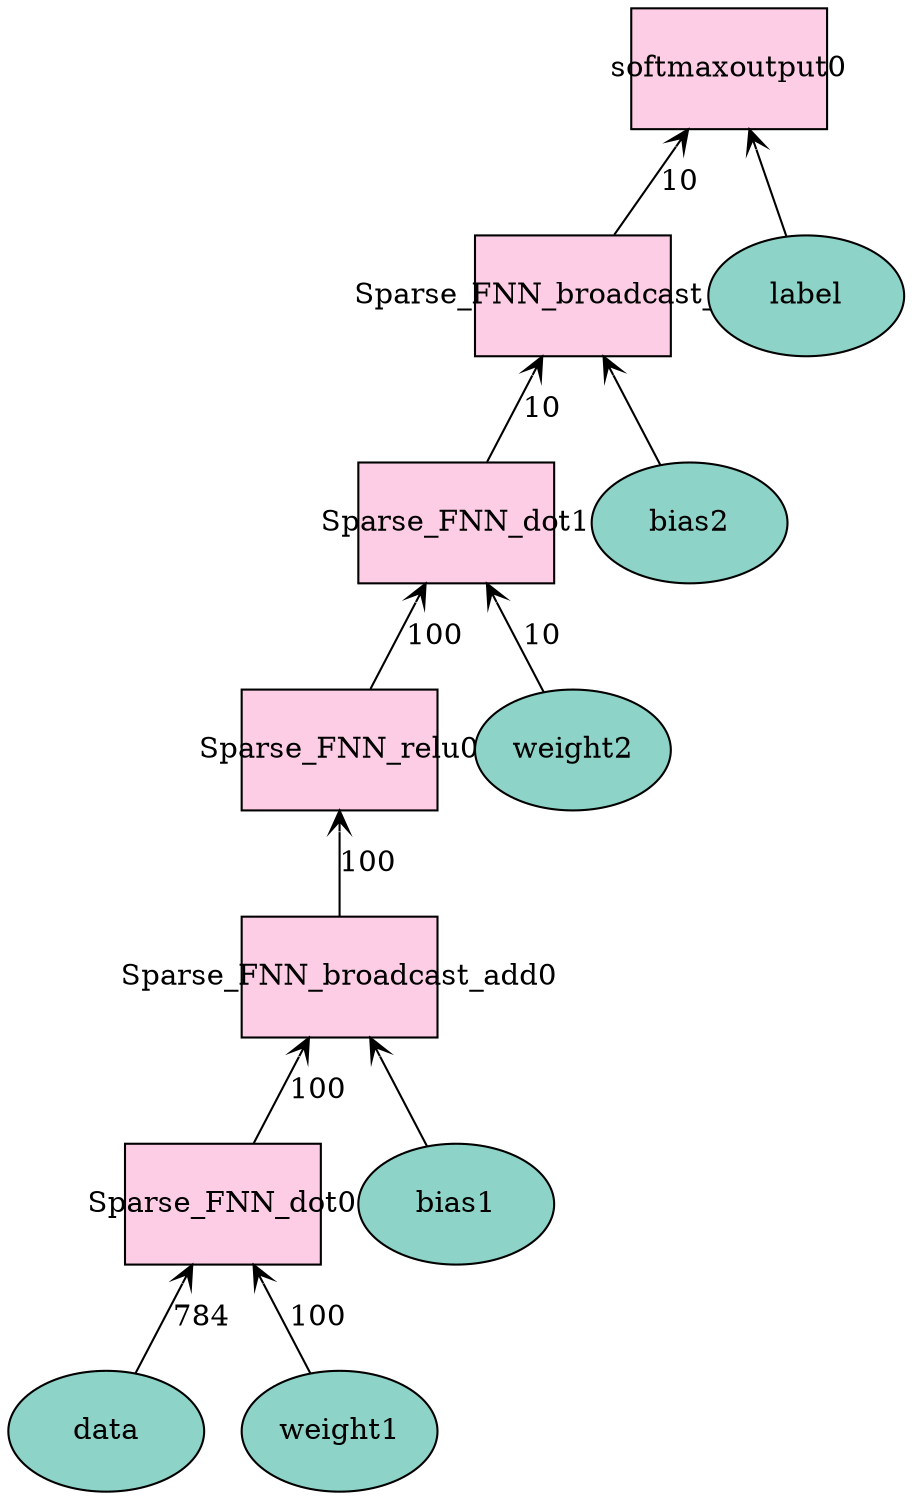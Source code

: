 digraph plot {
	data [label=data fillcolor="#8dd3c7" fixedsize=true height=0.8034 shape=oval style=filled width=1.3]
	weight1 [label=weight1 fillcolor="#8dd3c7" fixedsize=true height=0.8034 shape=oval style=filled width=1.3]
	Sparse_FNN_dot0 [label=Sparse_FNN_dot0 fillcolor="#fccde5" fixedsize=true height=0.8034 shape=box style=filled width=1.3]
	bias1 [label=bias1 fillcolor="#8dd3c7" fixedsize=true height=0.8034 shape=oval style=filled width=1.3]
	Sparse_FNN_broadcast_add0 [label=Sparse_FNN_broadcast_add0 fillcolor="#fccde5" fixedsize=true height=0.8034 shape=box style=filled width=1.3]
	Sparse_FNN_relu0 [label=Sparse_FNN_relu0 fillcolor="#fccde5" fixedsize=true height=0.8034 shape=box style=filled width=1.3]
	weight2 [label=weight2 fillcolor="#8dd3c7" fixedsize=true height=0.8034 shape=oval style=filled width=1.3]
	Sparse_FNN_dot1 [label=Sparse_FNN_dot1 fillcolor="#fccde5" fixedsize=true height=0.8034 shape=box style=filled width=1.3]
	bias2 [label=bias2 fillcolor="#8dd3c7" fixedsize=true height=0.8034 shape=oval style=filled width=1.3]
	Sparse_FNN_broadcast_add1 [label=Sparse_FNN_broadcast_add1 fillcolor="#fccde5" fixedsize=true height=0.8034 shape=box style=filled width=1.3]
	label [label=label fillcolor="#8dd3c7" fixedsize=true height=0.8034 shape=oval style=filled width=1.3]
	softmaxoutput0 [label=softmaxoutput0 fillcolor="#fccde5" fixedsize=true height=0.8034 shape=box style=filled width=1.3]
	Sparse_FNN_dot0 -> data [label=784 arrowtail=open dir=back]
	Sparse_FNN_dot0 -> weight1 [label=100 arrowtail=open dir=back]
	Sparse_FNN_broadcast_add0 -> Sparse_FNN_dot0 [label=100 arrowtail=open dir=back]
	Sparse_FNN_broadcast_add0 -> bias1 [label="" arrowtail=open dir=back]
	Sparse_FNN_relu0 -> Sparse_FNN_broadcast_add0 [label=100 arrowtail=open dir=back]
	Sparse_FNN_dot1 -> Sparse_FNN_relu0 [label=100 arrowtail=open dir=back]
	Sparse_FNN_dot1 -> weight2 [label=10 arrowtail=open dir=back]
	Sparse_FNN_broadcast_add1 -> Sparse_FNN_dot1 [label=10 arrowtail=open dir=back]
	Sparse_FNN_broadcast_add1 -> bias2 [label="" arrowtail=open dir=back]
	softmaxoutput0 -> Sparse_FNN_broadcast_add1 [label=10 arrowtail=open dir=back]
	softmaxoutput0 -> label [label="" arrowtail=open dir=back]
}

